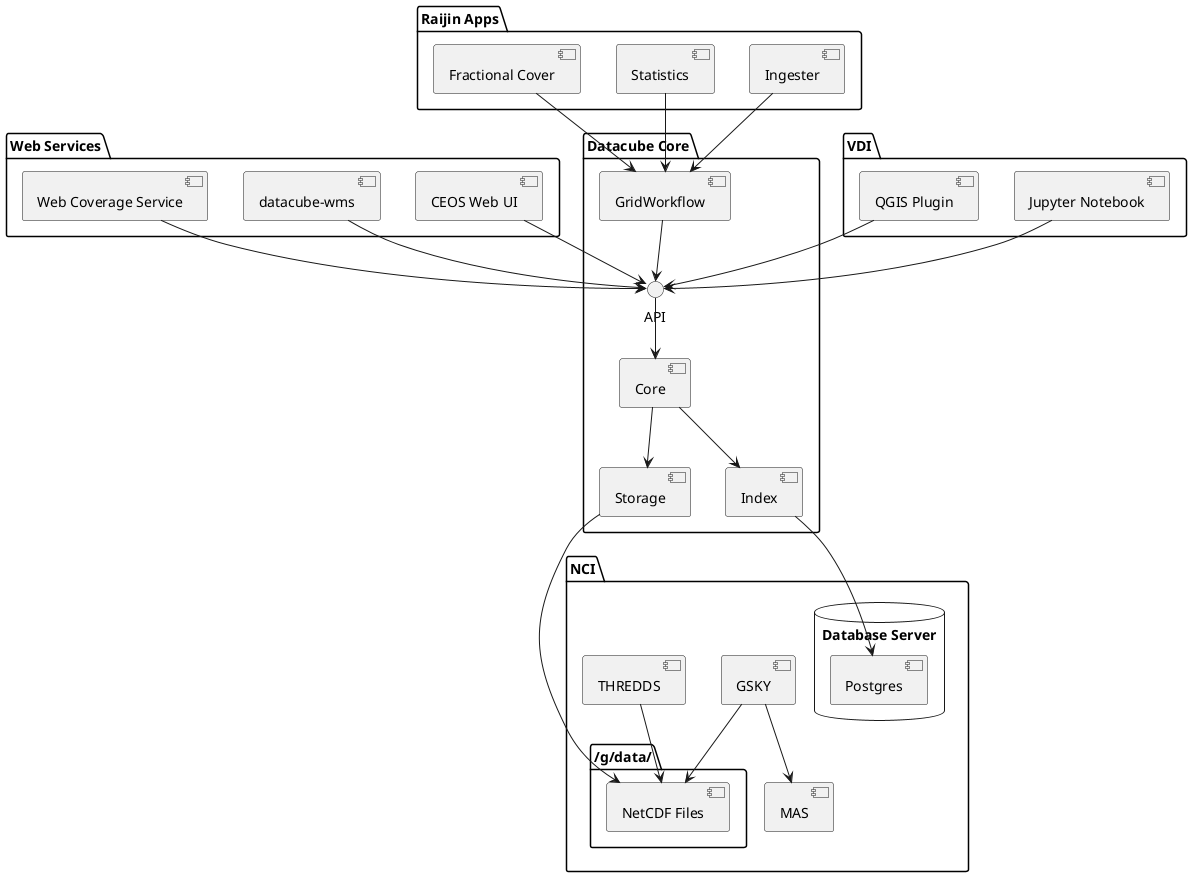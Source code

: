 @startuml

package "VDI" {
[Jupyter Notebook]
[QGIS Plugin]
}

package "Web Services" {
[datacube-wms]
[Web Coverage Service]
[CEOS Web UI]
}

package "Raijin Apps" {
[Ingester]
[Statistics]
[Fractional Cover]
}

package "Datacube Core" {
[GridWorkflow]
[Index]
[Storage]

API --> [Core]
[GridWorkflow] --> API
[Core] --> [Index]
[Core] --> [Storage]
}

[Ingester] --> [GridWorkflow]
[Statistics] --> [GridWorkflow]
[Fractional Cover] --> [GridWorkflow]

[datacube-wms] --> API
[Web Coverage Service] --> API
[CEOS Web UI] -> API

[Jupyter Notebook] --> API
[QGIS Plugin] --> API


package "NCI" {
[GSKY]
[THREDDS]

folder "/g/data/" {
  [NetCDF Files]
}

database "Database Server" {
  [Postgres]
}

[THREDDS] --> [NetCDF Files]
[GSKY] --> [NetCDF Files]
[GSKY] --> [MAS]

[Index] -d-> [Postgres]
[Storage] -r-> [NetCDF Files]
}


@enduml